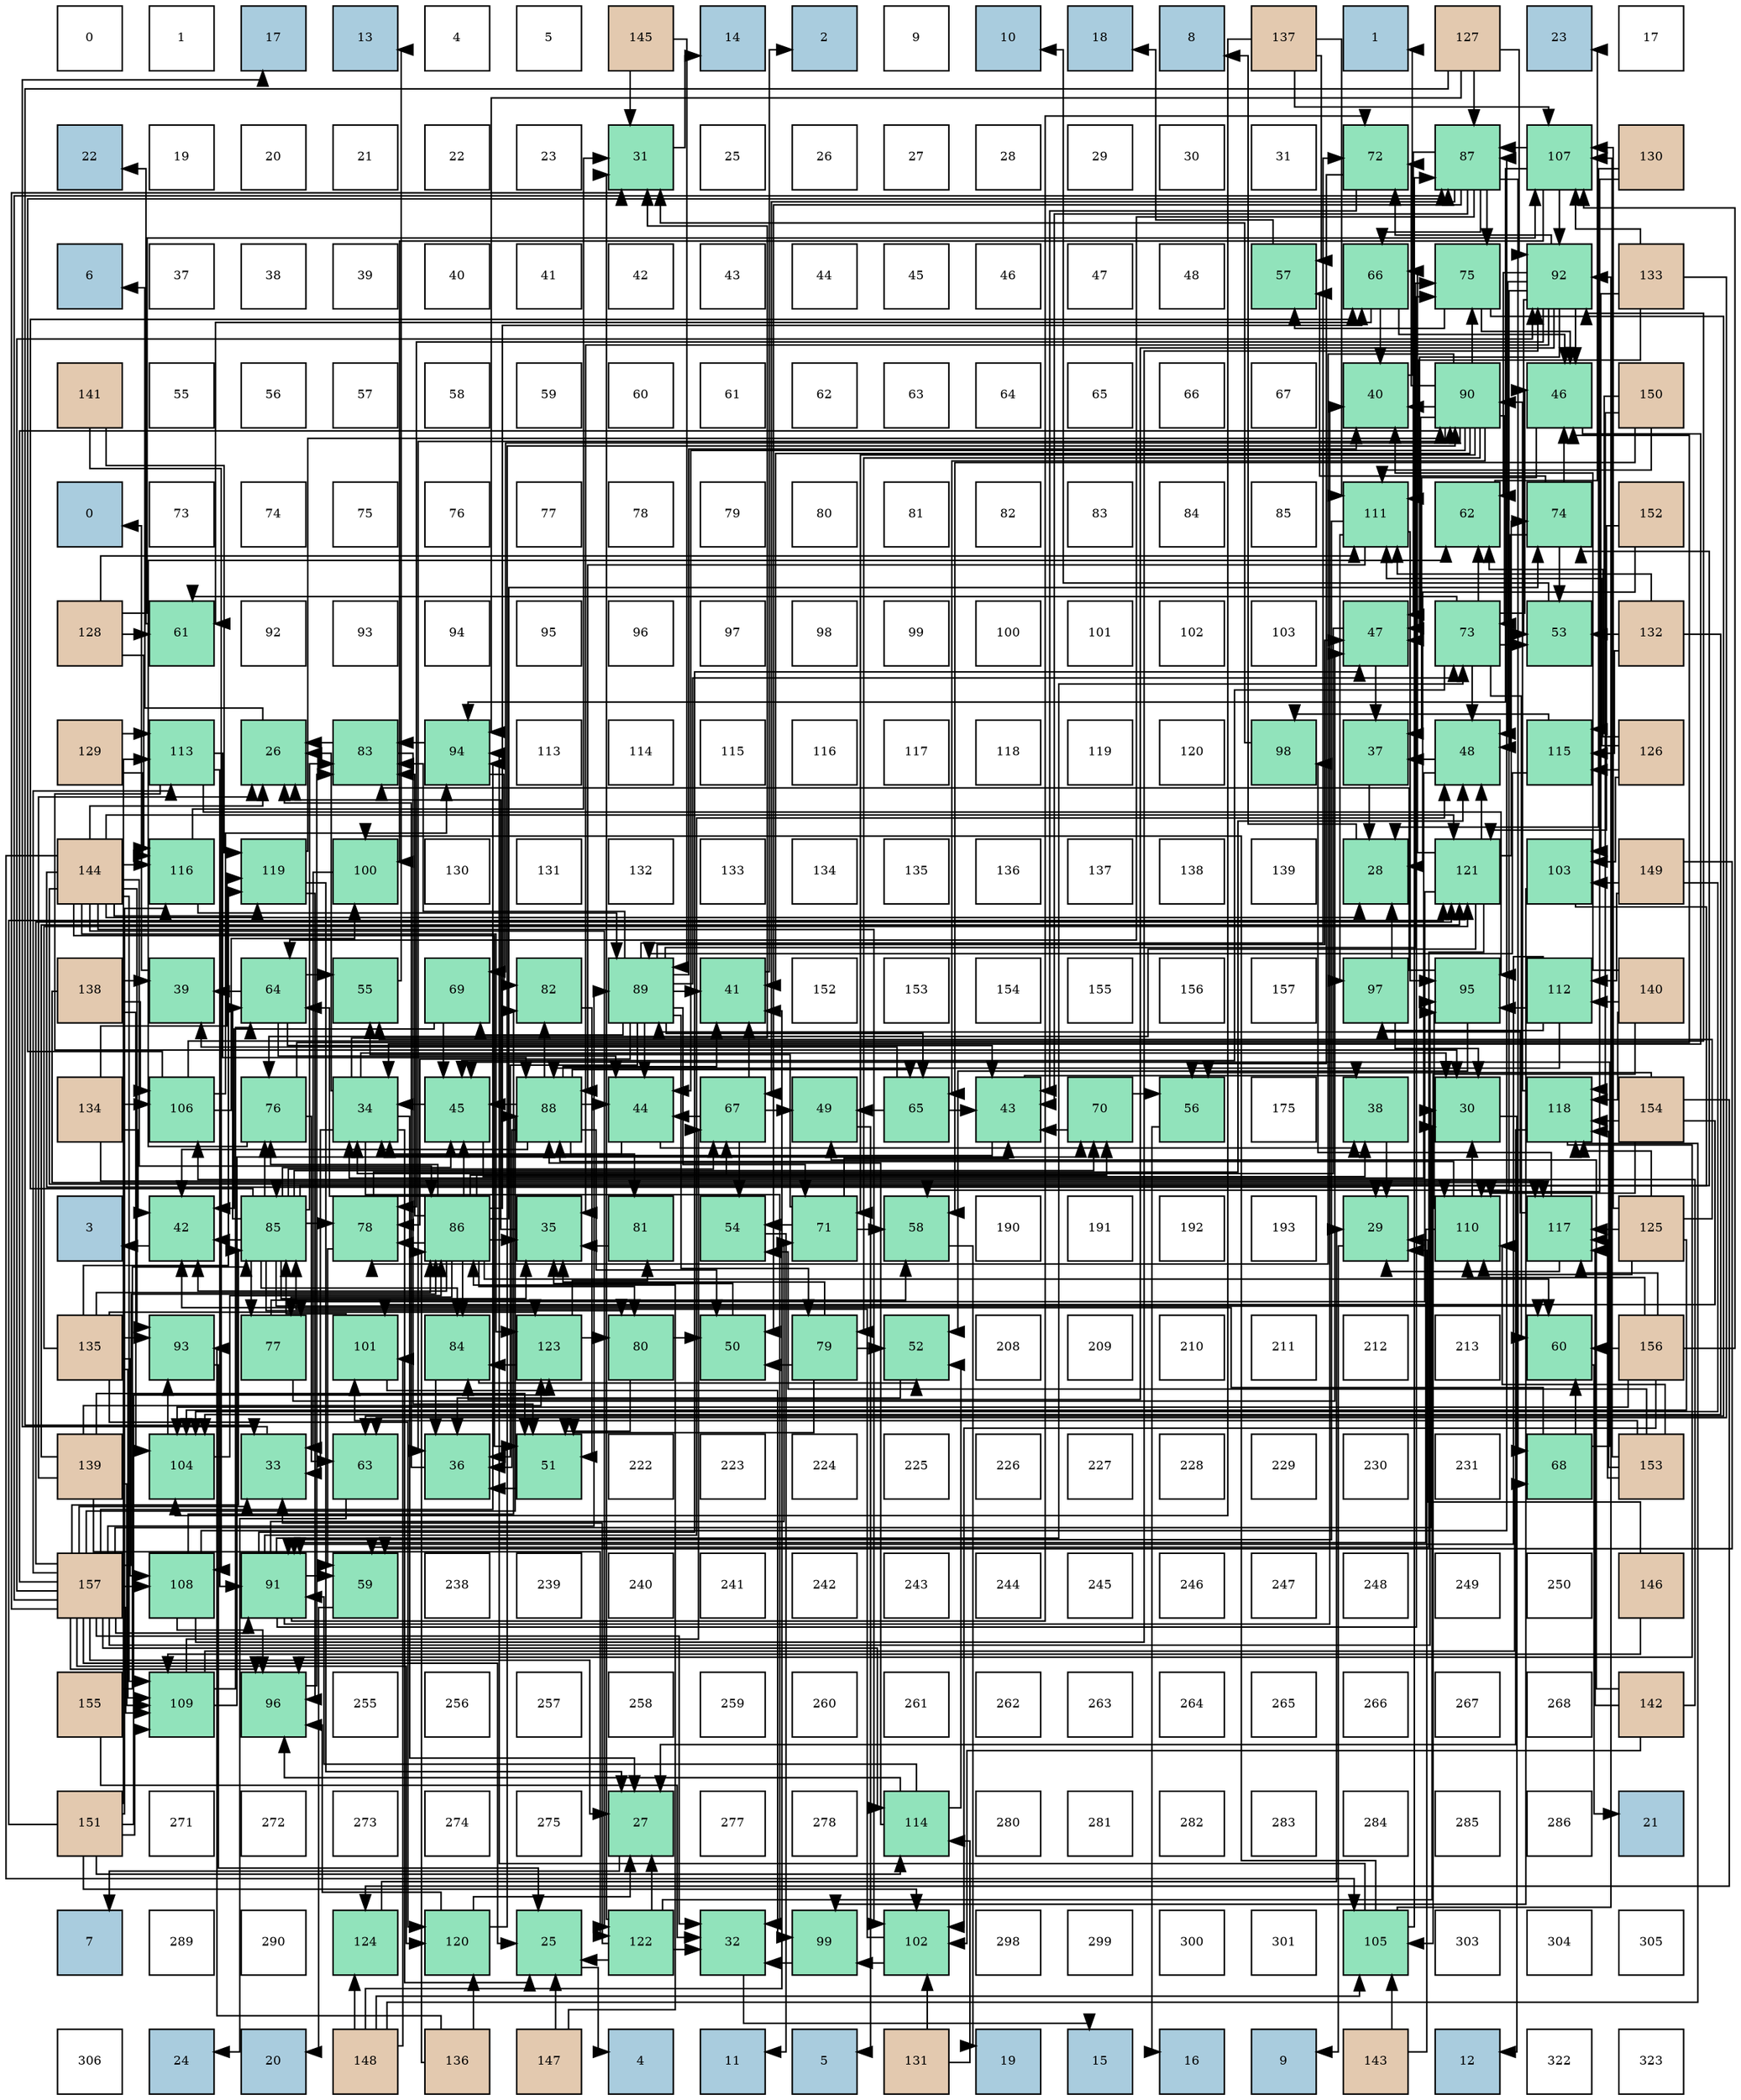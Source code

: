digraph layout{
 rankdir=TB;
 splines=ortho;
 node [style=filled shape=square fixedsize=true width=0.6];
0[label="0", fontsize=8, fillcolor="#ffffff"];
1[label="1", fontsize=8, fillcolor="#ffffff"];
2[label="17", fontsize=8, fillcolor="#a9ccde"];
3[label="13", fontsize=8, fillcolor="#a9ccde"];
4[label="4", fontsize=8, fillcolor="#ffffff"];
5[label="5", fontsize=8, fillcolor="#ffffff"];
6[label="145", fontsize=8, fillcolor="#e3c9af"];
7[label="14", fontsize=8, fillcolor="#a9ccde"];
8[label="2", fontsize=8, fillcolor="#a9ccde"];
9[label="9", fontsize=8, fillcolor="#ffffff"];
10[label="10", fontsize=8, fillcolor="#a9ccde"];
11[label="18", fontsize=8, fillcolor="#a9ccde"];
12[label="8", fontsize=8, fillcolor="#a9ccde"];
13[label="137", fontsize=8, fillcolor="#e3c9af"];
14[label="1", fontsize=8, fillcolor="#a9ccde"];
15[label="127", fontsize=8, fillcolor="#e3c9af"];
16[label="23", fontsize=8, fillcolor="#a9ccde"];
17[label="17", fontsize=8, fillcolor="#ffffff"];
18[label="22", fontsize=8, fillcolor="#a9ccde"];
19[label="19", fontsize=8, fillcolor="#ffffff"];
20[label="20", fontsize=8, fillcolor="#ffffff"];
21[label="21", fontsize=8, fillcolor="#ffffff"];
22[label="22", fontsize=8, fillcolor="#ffffff"];
23[label="23", fontsize=8, fillcolor="#ffffff"];
24[label="31", fontsize=8, fillcolor="#91e3bb"];
25[label="25", fontsize=8, fillcolor="#ffffff"];
26[label="26", fontsize=8, fillcolor="#ffffff"];
27[label="27", fontsize=8, fillcolor="#ffffff"];
28[label="28", fontsize=8, fillcolor="#ffffff"];
29[label="29", fontsize=8, fillcolor="#ffffff"];
30[label="30", fontsize=8, fillcolor="#ffffff"];
31[label="31", fontsize=8, fillcolor="#ffffff"];
32[label="72", fontsize=8, fillcolor="#91e3bb"];
33[label="87", fontsize=8, fillcolor="#91e3bb"];
34[label="107", fontsize=8, fillcolor="#91e3bb"];
35[label="130", fontsize=8, fillcolor="#e3c9af"];
36[label="6", fontsize=8, fillcolor="#a9ccde"];
37[label="37", fontsize=8, fillcolor="#ffffff"];
38[label="38", fontsize=8, fillcolor="#ffffff"];
39[label="39", fontsize=8, fillcolor="#ffffff"];
40[label="40", fontsize=8, fillcolor="#ffffff"];
41[label="41", fontsize=8, fillcolor="#ffffff"];
42[label="42", fontsize=8, fillcolor="#ffffff"];
43[label="43", fontsize=8, fillcolor="#ffffff"];
44[label="44", fontsize=8, fillcolor="#ffffff"];
45[label="45", fontsize=8, fillcolor="#ffffff"];
46[label="46", fontsize=8, fillcolor="#ffffff"];
47[label="47", fontsize=8, fillcolor="#ffffff"];
48[label="48", fontsize=8, fillcolor="#ffffff"];
49[label="57", fontsize=8, fillcolor="#91e3bb"];
50[label="66", fontsize=8, fillcolor="#91e3bb"];
51[label="75", fontsize=8, fillcolor="#91e3bb"];
52[label="92", fontsize=8, fillcolor="#91e3bb"];
53[label="133", fontsize=8, fillcolor="#e3c9af"];
54[label="141", fontsize=8, fillcolor="#e3c9af"];
55[label="55", fontsize=8, fillcolor="#ffffff"];
56[label="56", fontsize=8, fillcolor="#ffffff"];
57[label="57", fontsize=8, fillcolor="#ffffff"];
58[label="58", fontsize=8, fillcolor="#ffffff"];
59[label="59", fontsize=8, fillcolor="#ffffff"];
60[label="60", fontsize=8, fillcolor="#ffffff"];
61[label="61", fontsize=8, fillcolor="#ffffff"];
62[label="62", fontsize=8, fillcolor="#ffffff"];
63[label="63", fontsize=8, fillcolor="#ffffff"];
64[label="64", fontsize=8, fillcolor="#ffffff"];
65[label="65", fontsize=8, fillcolor="#ffffff"];
66[label="66", fontsize=8, fillcolor="#ffffff"];
67[label="67", fontsize=8, fillcolor="#ffffff"];
68[label="40", fontsize=8, fillcolor="#91e3bb"];
69[label="90", fontsize=8, fillcolor="#91e3bb"];
70[label="46", fontsize=8, fillcolor="#91e3bb"];
71[label="150", fontsize=8, fillcolor="#e3c9af"];
72[label="0", fontsize=8, fillcolor="#a9ccde"];
73[label="73", fontsize=8, fillcolor="#ffffff"];
74[label="74", fontsize=8, fillcolor="#ffffff"];
75[label="75", fontsize=8, fillcolor="#ffffff"];
76[label="76", fontsize=8, fillcolor="#ffffff"];
77[label="77", fontsize=8, fillcolor="#ffffff"];
78[label="78", fontsize=8, fillcolor="#ffffff"];
79[label="79", fontsize=8, fillcolor="#ffffff"];
80[label="80", fontsize=8, fillcolor="#ffffff"];
81[label="81", fontsize=8, fillcolor="#ffffff"];
82[label="82", fontsize=8, fillcolor="#ffffff"];
83[label="83", fontsize=8, fillcolor="#ffffff"];
84[label="84", fontsize=8, fillcolor="#ffffff"];
85[label="85", fontsize=8, fillcolor="#ffffff"];
86[label="111", fontsize=8, fillcolor="#91e3bb"];
87[label="62", fontsize=8, fillcolor="#91e3bb"];
88[label="74", fontsize=8, fillcolor="#91e3bb"];
89[label="152", fontsize=8, fillcolor="#e3c9af"];
90[label="128", fontsize=8, fillcolor="#e3c9af"];
91[label="61", fontsize=8, fillcolor="#91e3bb"];
92[label="92", fontsize=8, fillcolor="#ffffff"];
93[label="93", fontsize=8, fillcolor="#ffffff"];
94[label="94", fontsize=8, fillcolor="#ffffff"];
95[label="95", fontsize=8, fillcolor="#ffffff"];
96[label="96", fontsize=8, fillcolor="#ffffff"];
97[label="97", fontsize=8, fillcolor="#ffffff"];
98[label="98", fontsize=8, fillcolor="#ffffff"];
99[label="99", fontsize=8, fillcolor="#ffffff"];
100[label="100", fontsize=8, fillcolor="#ffffff"];
101[label="101", fontsize=8, fillcolor="#ffffff"];
102[label="102", fontsize=8, fillcolor="#ffffff"];
103[label="103", fontsize=8, fillcolor="#ffffff"];
104[label="47", fontsize=8, fillcolor="#91e3bb"];
105[label="73", fontsize=8, fillcolor="#91e3bb"];
106[label="53", fontsize=8, fillcolor="#91e3bb"];
107[label="132", fontsize=8, fillcolor="#e3c9af"];
108[label="129", fontsize=8, fillcolor="#e3c9af"];
109[label="113", fontsize=8, fillcolor="#91e3bb"];
110[label="26", fontsize=8, fillcolor="#91e3bb"];
111[label="83", fontsize=8, fillcolor="#91e3bb"];
112[label="94", fontsize=8, fillcolor="#91e3bb"];
113[label="113", fontsize=8, fillcolor="#ffffff"];
114[label="114", fontsize=8, fillcolor="#ffffff"];
115[label="115", fontsize=8, fillcolor="#ffffff"];
116[label="116", fontsize=8, fillcolor="#ffffff"];
117[label="117", fontsize=8, fillcolor="#ffffff"];
118[label="118", fontsize=8, fillcolor="#ffffff"];
119[label="119", fontsize=8, fillcolor="#ffffff"];
120[label="120", fontsize=8, fillcolor="#ffffff"];
121[label="98", fontsize=8, fillcolor="#91e3bb"];
122[label="37", fontsize=8, fillcolor="#91e3bb"];
123[label="48", fontsize=8, fillcolor="#91e3bb"];
124[label="115", fontsize=8, fillcolor="#91e3bb"];
125[label="126", fontsize=8, fillcolor="#e3c9af"];
126[label="144", fontsize=8, fillcolor="#e3c9af"];
127[label="116", fontsize=8, fillcolor="#91e3bb"];
128[label="119", fontsize=8, fillcolor="#91e3bb"];
129[label="100", fontsize=8, fillcolor="#91e3bb"];
130[label="130", fontsize=8, fillcolor="#ffffff"];
131[label="131", fontsize=8, fillcolor="#ffffff"];
132[label="132", fontsize=8, fillcolor="#ffffff"];
133[label="133", fontsize=8, fillcolor="#ffffff"];
134[label="134", fontsize=8, fillcolor="#ffffff"];
135[label="135", fontsize=8, fillcolor="#ffffff"];
136[label="136", fontsize=8, fillcolor="#ffffff"];
137[label="137", fontsize=8, fillcolor="#ffffff"];
138[label="138", fontsize=8, fillcolor="#ffffff"];
139[label="139", fontsize=8, fillcolor="#ffffff"];
140[label="28", fontsize=8, fillcolor="#91e3bb"];
141[label="121", fontsize=8, fillcolor="#91e3bb"];
142[label="103", fontsize=8, fillcolor="#91e3bb"];
143[label="149", fontsize=8, fillcolor="#e3c9af"];
144[label="138", fontsize=8, fillcolor="#e3c9af"];
145[label="39", fontsize=8, fillcolor="#91e3bb"];
146[label="64", fontsize=8, fillcolor="#91e3bb"];
147[label="55", fontsize=8, fillcolor="#91e3bb"];
148[label="69", fontsize=8, fillcolor="#91e3bb"];
149[label="82", fontsize=8, fillcolor="#91e3bb"];
150[label="89", fontsize=8, fillcolor="#91e3bb"];
151[label="41", fontsize=8, fillcolor="#91e3bb"];
152[label="152", fontsize=8, fillcolor="#ffffff"];
153[label="153", fontsize=8, fillcolor="#ffffff"];
154[label="154", fontsize=8, fillcolor="#ffffff"];
155[label="155", fontsize=8, fillcolor="#ffffff"];
156[label="156", fontsize=8, fillcolor="#ffffff"];
157[label="157", fontsize=8, fillcolor="#ffffff"];
158[label="97", fontsize=8, fillcolor="#91e3bb"];
159[label="95", fontsize=8, fillcolor="#91e3bb"];
160[label="112", fontsize=8, fillcolor="#91e3bb"];
161[label="140", fontsize=8, fillcolor="#e3c9af"];
162[label="134", fontsize=8, fillcolor="#e3c9af"];
163[label="106", fontsize=8, fillcolor="#91e3bb"];
164[label="76", fontsize=8, fillcolor="#91e3bb"];
165[label="34", fontsize=8, fillcolor="#91e3bb"];
166[label="45", fontsize=8, fillcolor="#91e3bb"];
167[label="88", fontsize=8, fillcolor="#91e3bb"];
168[label="44", fontsize=8, fillcolor="#91e3bb"];
169[label="67", fontsize=8, fillcolor="#91e3bb"];
170[label="49", fontsize=8, fillcolor="#91e3bb"];
171[label="65", fontsize=8, fillcolor="#91e3bb"];
172[label="43", fontsize=8, fillcolor="#91e3bb"];
173[label="70", fontsize=8, fillcolor="#91e3bb"];
174[label="56", fontsize=8, fillcolor="#91e3bb"];
175[label="175", fontsize=8, fillcolor="#ffffff"];
176[label="38", fontsize=8, fillcolor="#91e3bb"];
177[label="30", fontsize=8, fillcolor="#91e3bb"];
178[label="118", fontsize=8, fillcolor="#91e3bb"];
179[label="154", fontsize=8, fillcolor="#e3c9af"];
180[label="3", fontsize=8, fillcolor="#a9ccde"];
181[label="42", fontsize=8, fillcolor="#91e3bb"];
182[label="85", fontsize=8, fillcolor="#91e3bb"];
183[label="78", fontsize=8, fillcolor="#91e3bb"];
184[label="86", fontsize=8, fillcolor="#91e3bb"];
185[label="35", fontsize=8, fillcolor="#91e3bb"];
186[label="81", fontsize=8, fillcolor="#91e3bb"];
187[label="54", fontsize=8, fillcolor="#91e3bb"];
188[label="71", fontsize=8, fillcolor="#91e3bb"];
189[label="58", fontsize=8, fillcolor="#91e3bb"];
190[label="190", fontsize=8, fillcolor="#ffffff"];
191[label="191", fontsize=8, fillcolor="#ffffff"];
192[label="192", fontsize=8, fillcolor="#ffffff"];
193[label="193", fontsize=8, fillcolor="#ffffff"];
194[label="29", fontsize=8, fillcolor="#91e3bb"];
195[label="110", fontsize=8, fillcolor="#91e3bb"];
196[label="117", fontsize=8, fillcolor="#91e3bb"];
197[label="125", fontsize=8, fillcolor="#e3c9af"];
198[label="135", fontsize=8, fillcolor="#e3c9af"];
199[label="93", fontsize=8, fillcolor="#91e3bb"];
200[label="77", fontsize=8, fillcolor="#91e3bb"];
201[label="101", fontsize=8, fillcolor="#91e3bb"];
202[label="84", fontsize=8, fillcolor="#91e3bb"];
203[label="123", fontsize=8, fillcolor="#91e3bb"];
204[label="80", fontsize=8, fillcolor="#91e3bb"];
205[label="50", fontsize=8, fillcolor="#91e3bb"];
206[label="79", fontsize=8, fillcolor="#91e3bb"];
207[label="52", fontsize=8, fillcolor="#91e3bb"];
208[label="208", fontsize=8, fillcolor="#ffffff"];
209[label="209", fontsize=8, fillcolor="#ffffff"];
210[label="210", fontsize=8, fillcolor="#ffffff"];
211[label="211", fontsize=8, fillcolor="#ffffff"];
212[label="212", fontsize=8, fillcolor="#ffffff"];
213[label="213", fontsize=8, fillcolor="#ffffff"];
214[label="60", fontsize=8, fillcolor="#91e3bb"];
215[label="156", fontsize=8, fillcolor="#e3c9af"];
216[label="139", fontsize=8, fillcolor="#e3c9af"];
217[label="104", fontsize=8, fillcolor="#91e3bb"];
218[label="33", fontsize=8, fillcolor="#91e3bb"];
219[label="63", fontsize=8, fillcolor="#91e3bb"];
220[label="36", fontsize=8, fillcolor="#91e3bb"];
221[label="51", fontsize=8, fillcolor="#91e3bb"];
222[label="222", fontsize=8, fillcolor="#ffffff"];
223[label="223", fontsize=8, fillcolor="#ffffff"];
224[label="224", fontsize=8, fillcolor="#ffffff"];
225[label="225", fontsize=8, fillcolor="#ffffff"];
226[label="226", fontsize=8, fillcolor="#ffffff"];
227[label="227", fontsize=8, fillcolor="#ffffff"];
228[label="228", fontsize=8, fillcolor="#ffffff"];
229[label="229", fontsize=8, fillcolor="#ffffff"];
230[label="230", fontsize=8, fillcolor="#ffffff"];
231[label="231", fontsize=8, fillcolor="#ffffff"];
232[label="68", fontsize=8, fillcolor="#91e3bb"];
233[label="153", fontsize=8, fillcolor="#e3c9af"];
234[label="157", fontsize=8, fillcolor="#e3c9af"];
235[label="108", fontsize=8, fillcolor="#91e3bb"];
236[label="91", fontsize=8, fillcolor="#91e3bb"];
237[label="59", fontsize=8, fillcolor="#91e3bb"];
238[label="238", fontsize=8, fillcolor="#ffffff"];
239[label="239", fontsize=8, fillcolor="#ffffff"];
240[label="240", fontsize=8, fillcolor="#ffffff"];
241[label="241", fontsize=8, fillcolor="#ffffff"];
242[label="242", fontsize=8, fillcolor="#ffffff"];
243[label="243", fontsize=8, fillcolor="#ffffff"];
244[label="244", fontsize=8, fillcolor="#ffffff"];
245[label="245", fontsize=8, fillcolor="#ffffff"];
246[label="246", fontsize=8, fillcolor="#ffffff"];
247[label="247", fontsize=8, fillcolor="#ffffff"];
248[label="248", fontsize=8, fillcolor="#ffffff"];
249[label="249", fontsize=8, fillcolor="#ffffff"];
250[label="250", fontsize=8, fillcolor="#ffffff"];
251[label="146", fontsize=8, fillcolor="#e3c9af"];
252[label="155", fontsize=8, fillcolor="#e3c9af"];
253[label="109", fontsize=8, fillcolor="#91e3bb"];
254[label="96", fontsize=8, fillcolor="#91e3bb"];
255[label="255", fontsize=8, fillcolor="#ffffff"];
256[label="256", fontsize=8, fillcolor="#ffffff"];
257[label="257", fontsize=8, fillcolor="#ffffff"];
258[label="258", fontsize=8, fillcolor="#ffffff"];
259[label="259", fontsize=8, fillcolor="#ffffff"];
260[label="260", fontsize=8, fillcolor="#ffffff"];
261[label="261", fontsize=8, fillcolor="#ffffff"];
262[label="262", fontsize=8, fillcolor="#ffffff"];
263[label="263", fontsize=8, fillcolor="#ffffff"];
264[label="264", fontsize=8, fillcolor="#ffffff"];
265[label="265", fontsize=8, fillcolor="#ffffff"];
266[label="266", fontsize=8, fillcolor="#ffffff"];
267[label="267", fontsize=8, fillcolor="#ffffff"];
268[label="268", fontsize=8, fillcolor="#ffffff"];
269[label="142", fontsize=8, fillcolor="#e3c9af"];
270[label="151", fontsize=8, fillcolor="#e3c9af"];
271[label="271", fontsize=8, fillcolor="#ffffff"];
272[label="272", fontsize=8, fillcolor="#ffffff"];
273[label="273", fontsize=8, fillcolor="#ffffff"];
274[label="274", fontsize=8, fillcolor="#ffffff"];
275[label="275", fontsize=8, fillcolor="#ffffff"];
276[label="27", fontsize=8, fillcolor="#91e3bb"];
277[label="277", fontsize=8, fillcolor="#ffffff"];
278[label="278", fontsize=8, fillcolor="#ffffff"];
279[label="114", fontsize=8, fillcolor="#91e3bb"];
280[label="280", fontsize=8, fillcolor="#ffffff"];
281[label="281", fontsize=8, fillcolor="#ffffff"];
282[label="282", fontsize=8, fillcolor="#ffffff"];
283[label="283", fontsize=8, fillcolor="#ffffff"];
284[label="284", fontsize=8, fillcolor="#ffffff"];
285[label="285", fontsize=8, fillcolor="#ffffff"];
286[label="286", fontsize=8, fillcolor="#ffffff"];
287[label="21", fontsize=8, fillcolor="#a9ccde"];
288[label="7", fontsize=8, fillcolor="#a9ccde"];
289[label="289", fontsize=8, fillcolor="#ffffff"];
290[label="290", fontsize=8, fillcolor="#ffffff"];
291[label="124", fontsize=8, fillcolor="#91e3bb"];
292[label="120", fontsize=8, fillcolor="#91e3bb"];
293[label="25", fontsize=8, fillcolor="#91e3bb"];
294[label="122", fontsize=8, fillcolor="#91e3bb"];
295[label="32", fontsize=8, fillcolor="#91e3bb"];
296[label="99", fontsize=8, fillcolor="#91e3bb"];
297[label="102", fontsize=8, fillcolor="#91e3bb"];
298[label="298", fontsize=8, fillcolor="#ffffff"];
299[label="299", fontsize=8, fillcolor="#ffffff"];
300[label="300", fontsize=8, fillcolor="#ffffff"];
301[label="301", fontsize=8, fillcolor="#ffffff"];
302[label="105", fontsize=8, fillcolor="#91e3bb"];
303[label="303", fontsize=8, fillcolor="#ffffff"];
304[label="304", fontsize=8, fillcolor="#ffffff"];
305[label="305", fontsize=8, fillcolor="#ffffff"];
306[label="306", fontsize=8, fillcolor="#ffffff"];
307[label="24", fontsize=8, fillcolor="#a9ccde"];
308[label="20", fontsize=8, fillcolor="#a9ccde"];
309[label="148", fontsize=8, fillcolor="#e3c9af"];
310[label="136", fontsize=8, fillcolor="#e3c9af"];
311[label="147", fontsize=8, fillcolor="#e3c9af"];
312[label="4", fontsize=8, fillcolor="#a9ccde"];
313[label="11", fontsize=8, fillcolor="#a9ccde"];
314[label="5", fontsize=8, fillcolor="#a9ccde"];
315[label="131", fontsize=8, fillcolor="#e3c9af"];
316[label="19", fontsize=8, fillcolor="#a9ccde"];
317[label="15", fontsize=8, fillcolor="#a9ccde"];
318[label="16", fontsize=8, fillcolor="#a9ccde"];
319[label="9", fontsize=8, fillcolor="#a9ccde"];
320[label="143", fontsize=8, fillcolor="#e3c9af"];
321[label="12", fontsize=8, fillcolor="#a9ccde"];
322[label="322", fontsize=8, fillcolor="#ffffff"];
323[label="323", fontsize=8, fillcolor="#ffffff"];
edge [constraint=false, style=vis];293 -> 312;
110 -> 36;
276 -> 288;
140 -> 12;
194 -> 319;
177 -> 321;
24 -> 7;
295 -> 317;
218 -> 2;
165 -> 293;
165 -> 110;
165 -> 276;
165 -> 177;
165 -> 24;
165 -> 295;
165 -> 218;
185 -> 110;
220 -> 110;
122 -> 140;
176 -> 194;
145 -> 72;
68 -> 14;
151 -> 8;
181 -> 180;
172 -> 165;
172 -> 176;
168 -> 165;
168 -> 176;
166 -> 165;
166 -> 176;
70 -> 165;
70 -> 122;
104 -> 165;
104 -> 122;
123 -> 165;
123 -> 122;
170 -> 314;
205 -> 185;
221 -> 220;
207 -> 220;
106 -> 10;
187 -> 313;
147 -> 3;
174 -> 318;
49 -> 11;
189 -> 316;
237 -> 308;
214 -> 287;
91 -> 18;
87 -> 16;
219 -> 307;
146 -> 145;
146 -> 172;
146 -> 168;
146 -> 147;
171 -> 145;
171 -> 172;
171 -> 170;
50 -> 68;
50 -> 70;
50 -> 91;
169 -> 151;
169 -> 168;
169 -> 170;
169 -> 187;
232 -> 181;
232 -> 166;
232 -> 214;
148 -> 181;
148 -> 166;
173 -> 172;
173 -> 174;
188 -> 172;
188 -> 187;
188 -> 147;
188 -> 189;
32 -> 172;
32 -> 174;
105 -> 166;
105 -> 70;
105 -> 123;
105 -> 106;
105 -> 214;
105 -> 91;
105 -> 87;
88 -> 70;
88 -> 123;
88 -> 106;
88 -> 49;
51 -> 70;
51 -> 49;
51 -> 219;
164 -> 70;
164 -> 87;
164 -> 219;
200 -> 104;
200 -> 189;
183 -> 123;
183 -> 237;
206 -> 185;
206 -> 205;
206 -> 221;
206 -> 207;
204 -> 205;
204 -> 221;
186 -> 185;
149 -> 221;
111 -> 110;
111 -> 221;
202 -> 220;
202 -> 207;
182 -> 185;
182 -> 181;
182 -> 166;
182 -> 214;
182 -> 146;
182 -> 50;
182 -> 169;
182 -> 173;
182 -> 88;
182 -> 164;
182 -> 200;
182 -> 183;
182 -> 204;
182 -> 111;
182 -> 202;
184 -> 185;
184 -> 181;
184 -> 166;
184 -> 214;
184 -> 146;
184 -> 50;
184 -> 169;
184 -> 173;
184 -> 88;
184 -> 164;
184 -> 200;
184 -> 183;
184 -> 204;
184 -> 111;
184 -> 202;
33 -> 172;
33 -> 104;
33 -> 205;
33 -> 146;
33 -> 50;
33 -> 169;
33 -> 232;
33 -> 51;
167 -> 220;
167 -> 151;
167 -> 181;
167 -> 168;
167 -> 166;
167 -> 205;
167 -> 171;
167 -> 186;
167 -> 149;
150 -> 220;
150 -> 68;
150 -> 151;
150 -> 168;
150 -> 104;
150 -> 171;
150 -> 148;
150 -> 188;
150 -> 32;
150 -> 105;
150 -> 51;
150 -> 183;
150 -> 206;
150 -> 111;
69 -> 220;
69 -> 68;
69 -> 151;
69 -> 168;
69 -> 104;
69 -> 171;
69 -> 148;
69 -> 188;
69 -> 32;
69 -> 105;
69 -> 51;
69 -> 183;
69 -> 206;
236 -> 68;
236 -> 104;
236 -> 123;
236 -> 237;
236 -> 188;
236 -> 32;
236 -> 105;
236 -> 51;
52 -> 185;
52 -> 70;
52 -> 104;
52 -> 123;
52 -> 106;
52 -> 189;
52 -> 87;
52 -> 32;
52 -> 183;
52 -> 202;
199 -> 293;
112 -> 149;
112 -> 111;
159 -> 207;
159 -> 111;
254 -> 111;
158 -> 140;
158 -> 177;
121 -> 24;
296 -> 295;
129 -> 218;
201 -> 182;
201 -> 296;
297 -> 182;
297 -> 296;
142 -> 182;
142 -> 296;
217 -> 184;
217 -> 199;
302 -> 33;
302 -> 52;
302 -> 112;
302 -> 129;
163 -> 33;
163 -> 52;
163 -> 112;
163 -> 129;
34 -> 33;
34 -> 52;
34 -> 112;
34 -> 129;
235 -> 149;
235 -> 33;
235 -> 52;
235 -> 254;
253 -> 146;
253 -> 169;
253 -> 232;
253 -> 173;
195 -> 177;
195 -> 167;
195 -> 236;
195 -> 159;
86 -> 167;
86 -> 236;
86 -> 159;
86 -> 158;
160 -> 167;
160 -> 236;
160 -> 159;
160 -> 158;
109 -> 177;
109 -> 167;
109 -> 236;
109 -> 159;
279 -> 207;
279 -> 167;
279 -> 236;
279 -> 254;
124 -> 150;
124 -> 121;
127 -> 24;
127 -> 150;
196 -> 194;
196 -> 150;
196 -> 121;
178 -> 276;
178 -> 69;
178 -> 254;
128 -> 276;
128 -> 69;
128 -> 254;
292 -> 276;
292 -> 69;
292 -> 254;
141 -> 123;
141 -> 237;
141 -> 50;
141 -> 88;
141 -> 164;
141 -> 200;
294 -> 293;
294 -> 276;
294 -> 177;
294 -> 24;
294 -> 295;
294 -> 218;
203 -> 204;
203 -> 186;
203 -> 202;
291 -> 194;
197 -> 147;
197 -> 217;
197 -> 34;
197 -> 195;
197 -> 196;
197 -> 178;
125 -> 87;
125 -> 142;
125 -> 86;
125 -> 124;
15 -> 218;
15 -> 33;
15 -> 52;
15 -> 112;
90 -> 91;
90 -> 34;
90 -> 86;
90 -> 127;
108 -> 109;
108 -> 127;
35 -> 140;
35 -> 195;
315 -> 297;
315 -> 279;
107 -> 106;
107 -> 217;
107 -> 86;
107 -> 124;
53 -> 219;
53 -> 142;
53 -> 34;
53 -> 86;
162 -> 181;
162 -> 163;
162 -> 196;
162 -> 128;
198 -> 184;
198 -> 199;
198 -> 235;
198 -> 253;
198 -> 128;
198 -> 292;
198 -> 141;
198 -> 203;
310 -> 184;
310 -> 199;
310 -> 292;
13 -> 49;
13 -> 217;
13 -> 34;
13 -> 86;
144 -> 145;
144 -> 217;
144 -> 163;
144 -> 196;
216 -> 110;
216 -> 221;
216 -> 253;
216 -> 141;
216 -> 294;
216 -> 203;
161 -> 68;
161 -> 302;
161 -> 160;
161 -> 178;
54 -> 235;
54 -> 128;
269 -> 170;
269 -> 297;
269 -> 163;
269 -> 196;
320 -> 194;
320 -> 302;
126 -> 110;
126 -> 140;
126 -> 194;
126 -> 221;
126 -> 184;
126 -> 199;
126 -> 297;
126 -> 302;
126 -> 253;
126 -> 195;
126 -> 127;
126 -> 128;
126 -> 141;
126 -> 294;
126 -> 203;
6 -> 24;
6 -> 150;
251 -> 194;
251 -> 253;
311 -> 293;
311 -> 184;
309 -> 151;
309 -> 201;
309 -> 302;
309 -> 178;
309 -> 291;
143 -> 237;
143 -> 142;
143 -> 217;
143 -> 160;
71 -> 189;
71 -> 86;
71 -> 124;
71 -> 178;
270 -> 297;
270 -> 253;
270 -> 109;
270 -> 279;
270 -> 127;
270 -> 141;
270 -> 203;
89 -> 140;
89 -> 141;
233 -> 187;
233 -> 201;
233 -> 34;
233 -> 195;
233 -> 196;
233 -> 178;
179 -> 174;
179 -> 201;
179 -> 195;
179 -> 178;
179 -> 291;
252 -> 295;
252 -> 182;
215 -> 214;
215 -> 297;
215 -> 217;
215 -> 34;
215 -> 195;
215 -> 196;
234 -> 293;
234 -> 276;
234 -> 177;
234 -> 24;
234 -> 295;
234 -> 218;
234 -> 182;
234 -> 184;
234 -> 33;
234 -> 167;
234 -> 150;
234 -> 69;
234 -> 236;
234 -> 52;
234 -> 112;
234 -> 159;
234 -> 254;
234 -> 235;
234 -> 253;
234 -> 109;
234 -> 279;
234 -> 292;
234 -> 141;
edge [constraint=true, style=invis];
0 -> 18 -> 36 -> 54 -> 72 -> 90 -> 108 -> 126 -> 144 -> 162 -> 180 -> 198 -> 216 -> 234 -> 252 -> 270 -> 288 -> 306;
1 -> 19 -> 37 -> 55 -> 73 -> 91 -> 109 -> 127 -> 145 -> 163 -> 181 -> 199 -> 217 -> 235 -> 253 -> 271 -> 289 -> 307;
2 -> 20 -> 38 -> 56 -> 74 -> 92 -> 110 -> 128 -> 146 -> 164 -> 182 -> 200 -> 218 -> 236 -> 254 -> 272 -> 290 -> 308;
3 -> 21 -> 39 -> 57 -> 75 -> 93 -> 111 -> 129 -> 147 -> 165 -> 183 -> 201 -> 219 -> 237 -> 255 -> 273 -> 291 -> 309;
4 -> 22 -> 40 -> 58 -> 76 -> 94 -> 112 -> 130 -> 148 -> 166 -> 184 -> 202 -> 220 -> 238 -> 256 -> 274 -> 292 -> 310;
5 -> 23 -> 41 -> 59 -> 77 -> 95 -> 113 -> 131 -> 149 -> 167 -> 185 -> 203 -> 221 -> 239 -> 257 -> 275 -> 293 -> 311;
6 -> 24 -> 42 -> 60 -> 78 -> 96 -> 114 -> 132 -> 150 -> 168 -> 186 -> 204 -> 222 -> 240 -> 258 -> 276 -> 294 -> 312;
7 -> 25 -> 43 -> 61 -> 79 -> 97 -> 115 -> 133 -> 151 -> 169 -> 187 -> 205 -> 223 -> 241 -> 259 -> 277 -> 295 -> 313;
8 -> 26 -> 44 -> 62 -> 80 -> 98 -> 116 -> 134 -> 152 -> 170 -> 188 -> 206 -> 224 -> 242 -> 260 -> 278 -> 296 -> 314;
9 -> 27 -> 45 -> 63 -> 81 -> 99 -> 117 -> 135 -> 153 -> 171 -> 189 -> 207 -> 225 -> 243 -> 261 -> 279 -> 297 -> 315;
10 -> 28 -> 46 -> 64 -> 82 -> 100 -> 118 -> 136 -> 154 -> 172 -> 190 -> 208 -> 226 -> 244 -> 262 -> 280 -> 298 -> 316;
11 -> 29 -> 47 -> 65 -> 83 -> 101 -> 119 -> 137 -> 155 -> 173 -> 191 -> 209 -> 227 -> 245 -> 263 -> 281 -> 299 -> 317;
12 -> 30 -> 48 -> 66 -> 84 -> 102 -> 120 -> 138 -> 156 -> 174 -> 192 -> 210 -> 228 -> 246 -> 264 -> 282 -> 300 -> 318;
13 -> 31 -> 49 -> 67 -> 85 -> 103 -> 121 -> 139 -> 157 -> 175 -> 193 -> 211 -> 229 -> 247 -> 265 -> 283 -> 301 -> 319;
14 -> 32 -> 50 -> 68 -> 86 -> 104 -> 122 -> 140 -> 158 -> 176 -> 194 -> 212 -> 230 -> 248 -> 266 -> 284 -> 302 -> 320;
15 -> 33 -> 51 -> 69 -> 87 -> 105 -> 123 -> 141 -> 159 -> 177 -> 195 -> 213 -> 231 -> 249 -> 267 -> 285 -> 303 -> 321;
16 -> 34 -> 52 -> 70 -> 88 -> 106 -> 124 -> 142 -> 160 -> 178 -> 196 -> 214 -> 232 -> 250 -> 268 -> 286 -> 304 -> 322;
17 -> 35 -> 53 -> 71 -> 89 -> 107 -> 125 -> 143 -> 161 -> 179 -> 197 -> 215 -> 233 -> 251 -> 269 -> 287 -> 305 -> 323;
rank = same {0 -> 1 -> 2 -> 3 -> 4 -> 5 -> 6 -> 7 -> 8 -> 9 -> 10 -> 11 -> 12 -> 13 -> 14 -> 15 -> 16 -> 17};
rank = same {18 -> 19 -> 20 -> 21 -> 22 -> 23 -> 24 -> 25 -> 26 -> 27 -> 28 -> 29 -> 30 -> 31 -> 32 -> 33 -> 34 -> 35};
rank = same {36 -> 37 -> 38 -> 39 -> 40 -> 41 -> 42 -> 43 -> 44 -> 45 -> 46 -> 47 -> 48 -> 49 -> 50 -> 51 -> 52 -> 53};
rank = same {54 -> 55 -> 56 -> 57 -> 58 -> 59 -> 60 -> 61 -> 62 -> 63 -> 64 -> 65 -> 66 -> 67 -> 68 -> 69 -> 70 -> 71};
rank = same {72 -> 73 -> 74 -> 75 -> 76 -> 77 -> 78 -> 79 -> 80 -> 81 -> 82 -> 83 -> 84 -> 85 -> 86 -> 87 -> 88 -> 89};
rank = same {90 -> 91 -> 92 -> 93 -> 94 -> 95 -> 96 -> 97 -> 98 -> 99 -> 100 -> 101 -> 102 -> 103 -> 104 -> 105 -> 106 -> 107};
rank = same {108 -> 109 -> 110 -> 111 -> 112 -> 113 -> 114 -> 115 -> 116 -> 117 -> 118 -> 119 -> 120 -> 121 -> 122 -> 123 -> 124 -> 125};
rank = same {126 -> 127 -> 128 -> 129 -> 130 -> 131 -> 132 -> 133 -> 134 -> 135 -> 136 -> 137 -> 138 -> 139 -> 140 -> 141 -> 142 -> 143};
rank = same {144 -> 145 -> 146 -> 147 -> 148 -> 149 -> 150 -> 151 -> 152 -> 153 -> 154 -> 155 -> 156 -> 157 -> 158 -> 159 -> 160 -> 161};
rank = same {162 -> 163 -> 164 -> 165 -> 166 -> 167 -> 168 -> 169 -> 170 -> 171 -> 172 -> 173 -> 174 -> 175 -> 176 -> 177 -> 178 -> 179};
rank = same {180 -> 181 -> 182 -> 183 -> 184 -> 185 -> 186 -> 187 -> 188 -> 189 -> 190 -> 191 -> 192 -> 193 -> 194 -> 195 -> 196 -> 197};
rank = same {198 -> 199 -> 200 -> 201 -> 202 -> 203 -> 204 -> 205 -> 206 -> 207 -> 208 -> 209 -> 210 -> 211 -> 212 -> 213 -> 214 -> 215};
rank = same {216 -> 217 -> 218 -> 219 -> 220 -> 221 -> 222 -> 223 -> 224 -> 225 -> 226 -> 227 -> 228 -> 229 -> 230 -> 231 -> 232 -> 233};
rank = same {234 -> 235 -> 236 -> 237 -> 238 -> 239 -> 240 -> 241 -> 242 -> 243 -> 244 -> 245 -> 246 -> 247 -> 248 -> 249 -> 250 -> 251};
rank = same {252 -> 253 -> 254 -> 255 -> 256 -> 257 -> 258 -> 259 -> 260 -> 261 -> 262 -> 263 -> 264 -> 265 -> 266 -> 267 -> 268 -> 269};
rank = same {270 -> 271 -> 272 -> 273 -> 274 -> 275 -> 276 -> 277 -> 278 -> 279 -> 280 -> 281 -> 282 -> 283 -> 284 -> 285 -> 286 -> 287};
rank = same {288 -> 289 -> 290 -> 291 -> 292 -> 293 -> 294 -> 295 -> 296 -> 297 -> 298 -> 299 -> 300 -> 301 -> 302 -> 303 -> 304 -> 305};
rank = same {306 -> 307 -> 308 -> 309 -> 310 -> 311 -> 312 -> 313 -> 314 -> 315 -> 316 -> 317 -> 318 -> 319 -> 320 -> 321 -> 322 -> 323};
}